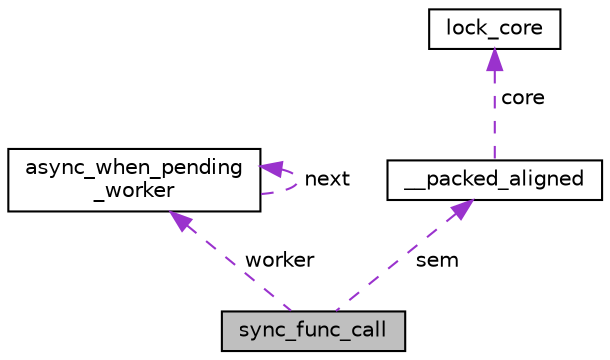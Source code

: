 digraph "sync_func_call"
{
 // LATEX_PDF_SIZE
  edge [fontname="Helvetica",fontsize="10",labelfontname="Helvetica",labelfontsize="10"];
  node [fontname="Helvetica",fontsize="10",shape=record];
  Node1 [label="sync_func_call",height=0.2,width=0.4,color="black", fillcolor="grey75", style="filled", fontcolor="black",tooltip=" "];
  Node2 -> Node1 [dir="back",color="darkorchid3",fontsize="10",style="dashed",label=" worker" ,fontname="Helvetica"];
  Node2 [label="async_when_pending\l_worker",height=0.2,width=0.4,color="black", fillcolor="white", style="filled",URL="$structasync__when__pending__worker.html",tooltip="A \"worker\" instance used by an async_context."];
  Node2 -> Node2 [dir="back",color="darkorchid3",fontsize="10",style="dashed",label=" next" ,fontname="Helvetica"];
  Node3 -> Node1 [dir="back",color="darkorchid3",fontsize="10",style="dashed",label=" sem" ,fontname="Helvetica"];
  Node3 [label="__packed_aligned",height=0.2,width=0.4,color="black", fillcolor="white", style="filled",URL="$struct____packed__aligned.html",tooltip="recursive mutex instance"];
  Node4 -> Node3 [dir="back",color="darkorchid3",fontsize="10",style="dashed",label=" core" ,fontname="Helvetica"];
  Node4 [label="lock_core",height=0.2,width=0.4,color="black", fillcolor="white", style="filled",URL="$structlock__core.html",tooltip=" "];
}
